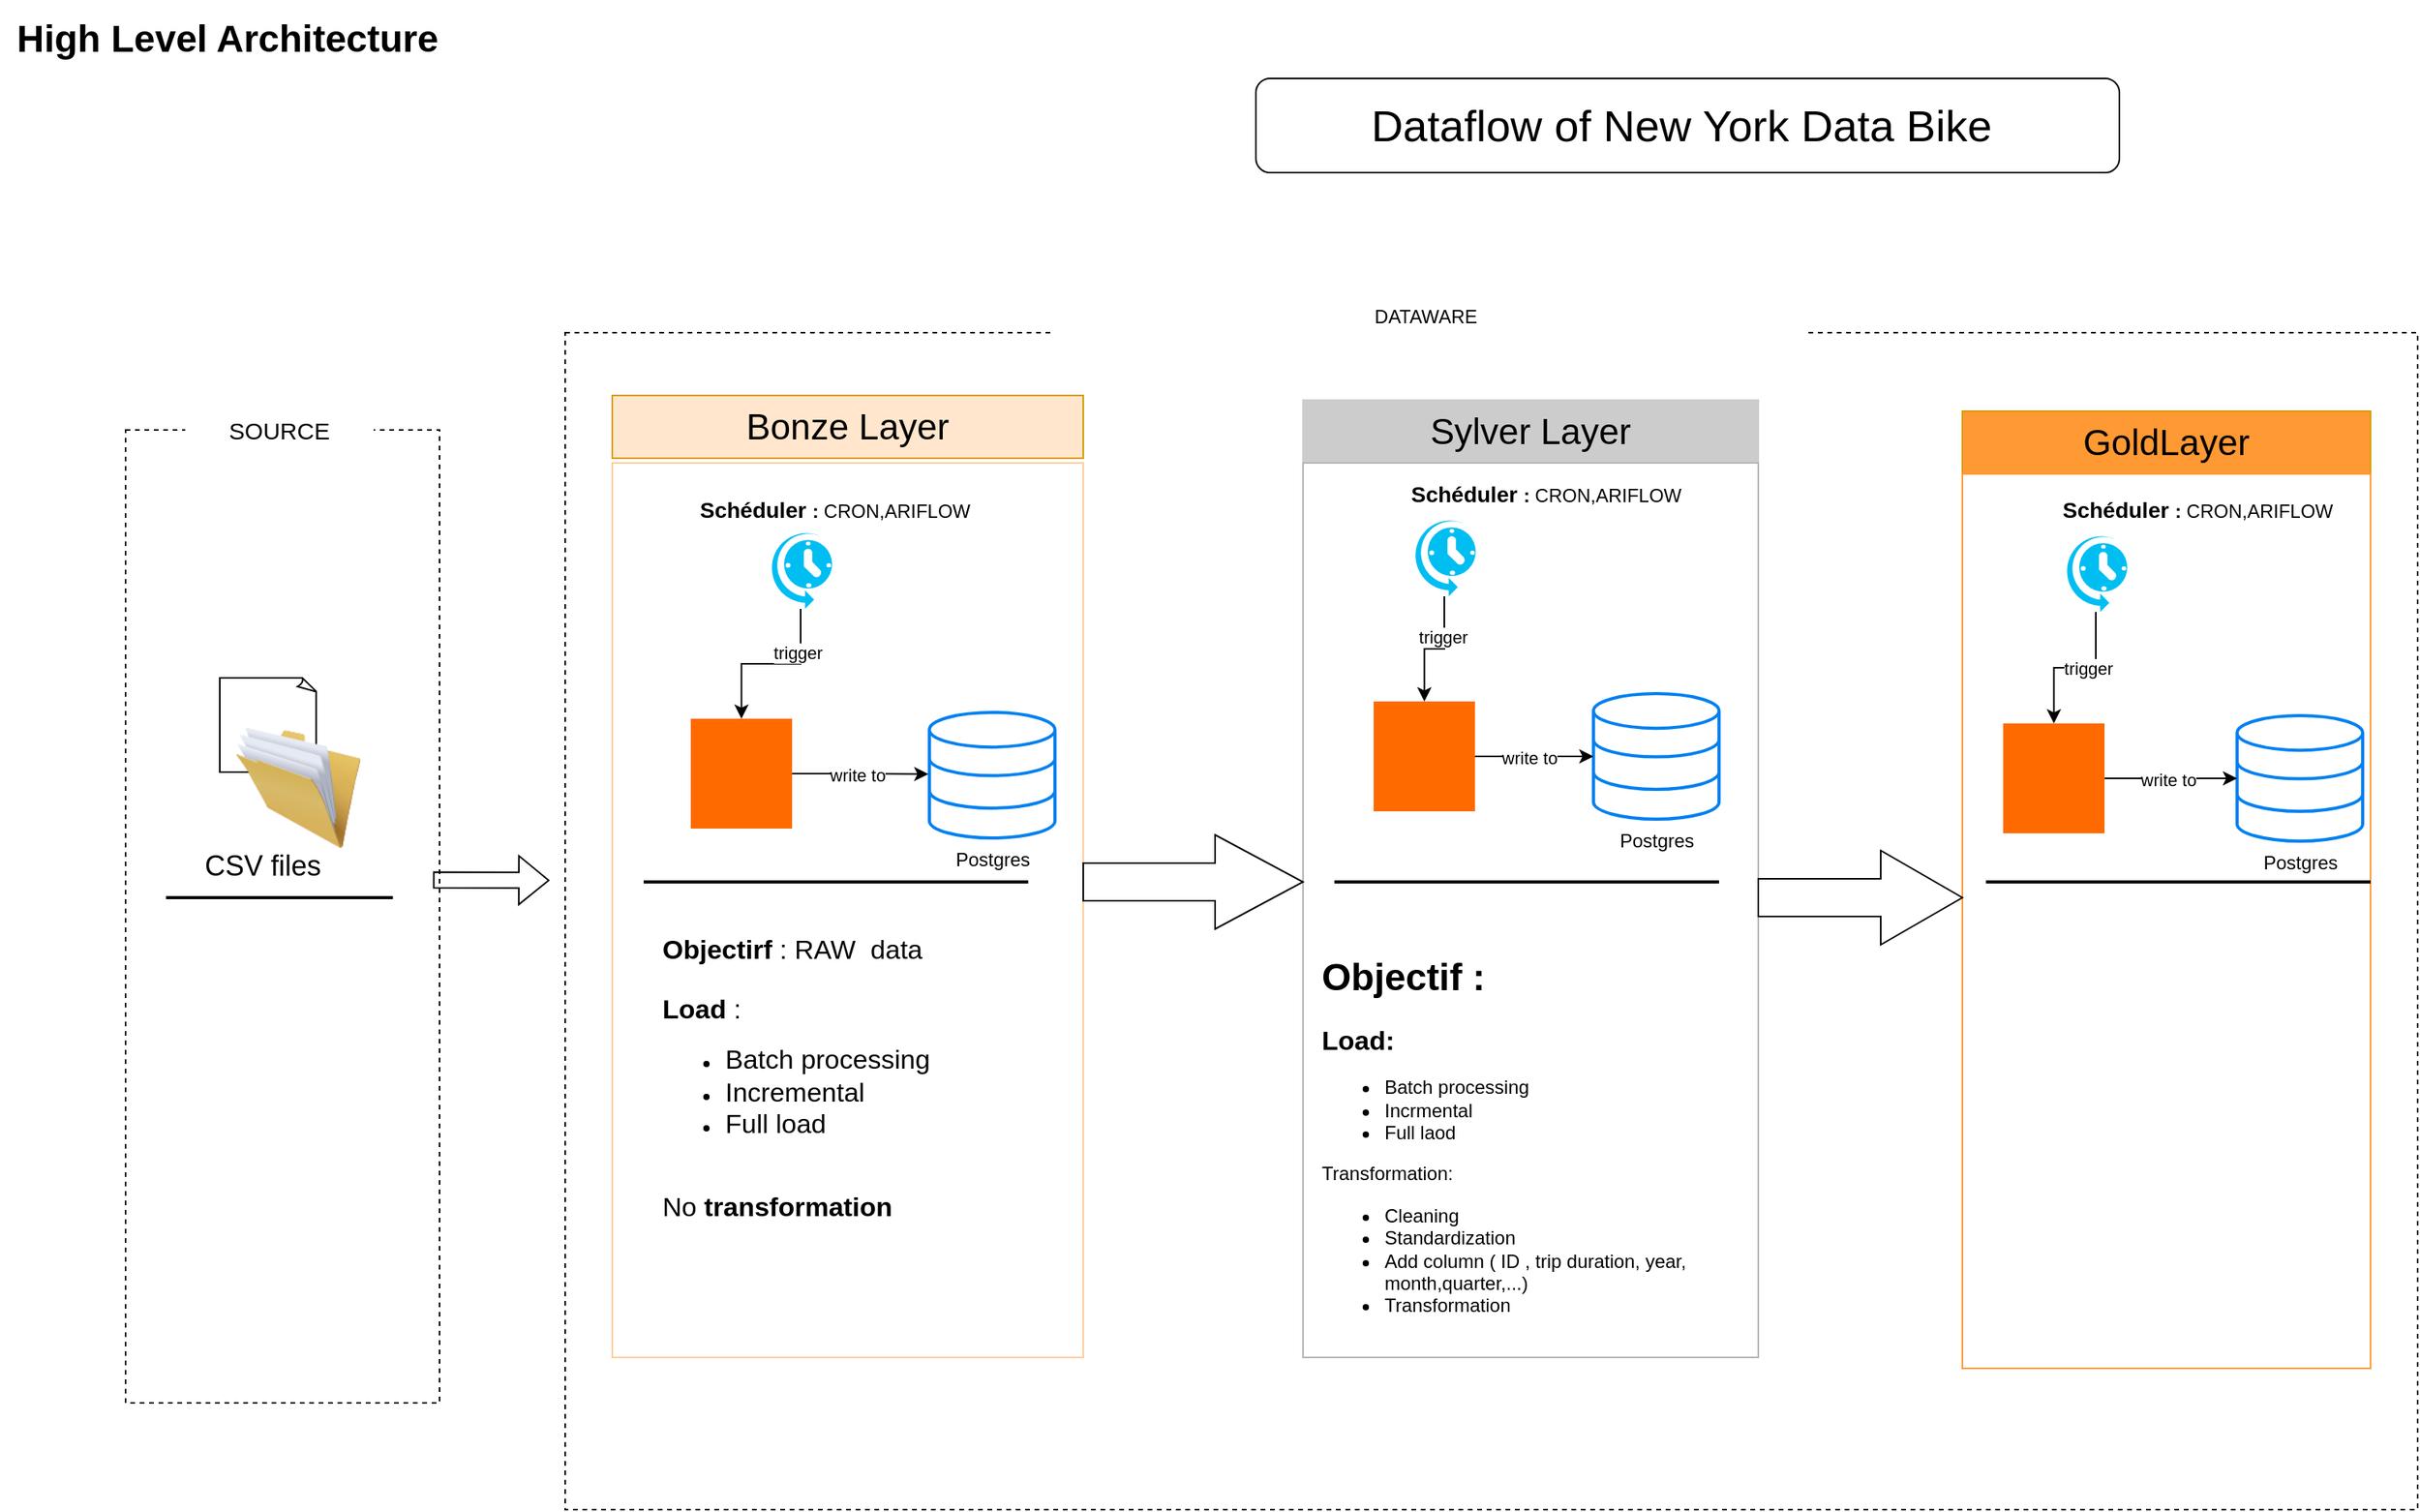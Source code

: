 <mxfile version="26.0.13">
  <diagram name="Page-1" id="OFBWecaAKtk5CJDf3zRL">
    <mxGraphModel dx="1260" dy="680" grid="1" gridSize="10" guides="1" tooltips="1" connect="1" arrows="1" fold="1" page="1" pageScale="1" pageWidth="850" pageHeight="1100" math="0" shadow="0">
      <root>
        <mxCell id="0" />
        <mxCell id="1" parent="0" />
        <mxCell id="mAqsjrp67REmecemeNA1-7" value="&lt;font style=&quot;font-size: 28px;&quot;&gt;Dataflow of New York Data Bike&amp;nbsp;&lt;/font&gt;" style="rounded=1;whiteSpace=wrap;html=1;fillColor=default;gradientColor=none;fillStyle=hatch;" parent="1" vertex="1">
          <mxGeometry x="800" y="78" width="550" height="60" as="geometry" />
        </mxCell>
        <mxCell id="mAqsjrp67REmecemeNA1-12" value="&lt;font style=&quot;font-size: 24px;&quot;&gt;&lt;b style=&quot;&quot;&gt;High Level Architecture&lt;/b&gt;&lt;/font&gt;" style="text;html=1;align=center;verticalAlign=middle;whiteSpace=wrap;rounded=0;" parent="1" vertex="1">
          <mxGeometry y="28" width="290" height="50" as="geometry" />
        </mxCell>
        <mxCell id="mAqsjrp67REmecemeNA1-14" value="" style="rounded=0;whiteSpace=wrap;html=1;dashed=1;fillColor=none;" parent="1" vertex="1">
          <mxGeometry x="360" y="240" width="1180" height="750" as="geometry" />
        </mxCell>
        <mxCell id="mAqsjrp67REmecemeNA1-16" value="DATAWARE&amp;nbsp;" style="rounded=1;whiteSpace=wrap;html=1;fillColor=default;dashed=1;strokeColor=none;" parent="1" vertex="1">
          <mxGeometry x="670" y="200" width="480" height="60" as="geometry" />
        </mxCell>
        <mxCell id="mAqsjrp67REmecemeNA1-20" value="" style="rounded=0;whiteSpace=wrap;html=1;dashed=1;strokeColor=light-dark(#080707, #ededed);fillColor=none;" parent="1" vertex="1">
          <mxGeometry x="80" y="302" width="200" height="620" as="geometry" />
        </mxCell>
        <mxCell id="mAqsjrp67REmecemeNA1-21" value="&lt;font style=&quot;font-size: 15px;&quot;&gt;SOURCE&lt;/font&gt;" style="rounded=0;whiteSpace=wrap;html=1;strokeColor=none;" parent="1" vertex="1">
          <mxGeometry x="118" y="272" width="120" height="60" as="geometry" />
        </mxCell>
        <mxCell id="mAqsjrp67REmecemeNA1-26" value="&lt;font style=&quot;font-size: 23px;&quot;&gt;Bonze Layer&lt;/font&gt;" style="rounded=0;whiteSpace=wrap;html=1;fillColor=#ffe6cc;strokeColor=#d79b00;" parent="1" vertex="1">
          <mxGeometry x="390" y="280" width="300" height="40" as="geometry" />
        </mxCell>
        <mxCell id="mAqsjrp67REmecemeNA1-27" value="" style="rounded=0;whiteSpace=wrap;html=1;fillColor=none;strokeColor=#FFCC99;" parent="1" vertex="1">
          <mxGeometry x="390" y="323" width="300" height="570" as="geometry" />
        </mxCell>
        <mxCell id="mAqsjrp67REmecemeNA1-30" value="&lt;font style=&quot;font-size: 23px;&quot;&gt;Sylver Layer&lt;/font&gt;" style="rounded=0;whiteSpace=wrap;html=1;fillColor=#CCCCCC;strokeColor=#CCCCCC;" parent="1" vertex="1">
          <mxGeometry x="830" y="283" width="290" height="40" as="geometry" />
        </mxCell>
        <mxCell id="mAqsjrp67REmecemeNA1-31" value="" style="rounded=0;whiteSpace=wrap;html=1;fillColor=none;strokeColor=#B3B3B3;" parent="1" vertex="1">
          <mxGeometry x="830" y="323" width="290" height="570" as="geometry" />
        </mxCell>
        <mxCell id="mAqsjrp67REmecemeNA1-32" value="&lt;font style=&quot;font-size: 23px;&quot;&gt;GoldLayer&lt;/font&gt;" style="rounded=0;whiteSpace=wrap;html=1;fillColor=#FF9933;strokeColor=#d79b00;" parent="1" vertex="1">
          <mxGeometry x="1250" y="290" width="260" height="40" as="geometry" />
        </mxCell>
        <mxCell id="mAqsjrp67REmecemeNA1-33" value="" style="rounded=0;whiteSpace=wrap;html=1;fillColor=none;strokeColor=#FF9933;" parent="1" vertex="1">
          <mxGeometry x="1250" y="330" width="260" height="570" as="geometry" />
        </mxCell>
        <mxCell id="mAqsjrp67REmecemeNA1-34" value="" style="whiteSpace=wrap;html=1;shape=mxgraph.basic.document" parent="1" vertex="1">
          <mxGeometry x="140" y="460" width="62" height="60" as="geometry" />
        </mxCell>
        <mxCell id="mAqsjrp67REmecemeNA1-35" value="" style="image;html=1;image=img/lib/clip_art/general/Full_Folder_128x128.png" parent="1" vertex="1">
          <mxGeometry x="150" y="490" width="80" height="80" as="geometry" />
        </mxCell>
        <mxCell id="mAqsjrp67REmecemeNA1-36" value="&lt;font style=&quot;font-size: 18px;&quot;&gt;CSV files&lt;/font&gt;" style="text;html=1;align=center;verticalAlign=middle;whiteSpace=wrap;rounded=0;" parent="1" vertex="1">
          <mxGeometry x="115" y="560" width="105" height="40" as="geometry" />
        </mxCell>
        <mxCell id="mAqsjrp67REmecemeNA1-43" value="" style="shape=flexArrow;endArrow=classic;html=1;rounded=0;exitX=0.979;exitY=0.406;exitDx=0;exitDy=0;exitPerimeter=0;" parent="1" edge="1">
          <mxGeometry width="50" height="50" relative="1" as="geometry">
            <mxPoint x="275.8" y="588.72" as="sourcePoint" />
            <mxPoint x="350" y="589" as="targetPoint" />
          </mxGeometry>
        </mxCell>
        <mxCell id="mAqsjrp67REmecemeNA1-44" value="" style="shape=singleArrow;whiteSpace=wrap;html=1;arrowWidth=0.4;arrowSize=0.4;fillColor=none;strokeColor=#000000;rounded=0;" parent="1" vertex="1">
          <mxGeometry x="690" y="560" width="140" height="60" as="geometry" />
        </mxCell>
        <mxCell id="mAqsjrp67REmecemeNA1-46" value="" style="shape=singleArrow;whiteSpace=wrap;html=1;arrowWidth=0.4;arrowSize=0.4;fillColor=none;strokeColor=#000000;rounded=0;" parent="1" vertex="1">
          <mxGeometry x="1120" y="570" width="130" height="60" as="geometry" />
        </mxCell>
        <mxCell id="mAqsjrp67REmecemeNA1-49" value="Postgres" style="html=1;verticalLabelPosition=bottom;align=center;labelBackgroundColor=#ffffff;verticalAlign=top;strokeWidth=2;strokeColor=#0080F0;shadow=0;dashed=0;shape=mxgraph.ios7.icons.data;" parent="1" vertex="1">
          <mxGeometry x="592" y="482" width="80" height="80" as="geometry" />
        </mxCell>
        <mxCell id="mAqsjrp67REmecemeNA1-52" value="" style="line;strokeWidth=2;html=1;" parent="1" vertex="1">
          <mxGeometry x="410" y="585" width="245" height="10" as="geometry" />
        </mxCell>
        <mxCell id="mAqsjrp67REmecemeNA1-53" value="" style="line;strokeWidth=2;html=1;" parent="1" vertex="1">
          <mxGeometry x="850" y="585" width="245" height="10" as="geometry" />
        </mxCell>
        <mxCell id="mAqsjrp67REmecemeNA1-54" value="" style="line;strokeWidth=2;html=1;" parent="1" vertex="1">
          <mxGeometry x="1265" y="585" width="245" height="10" as="geometry" />
        </mxCell>
        <mxCell id="mAqsjrp67REmecemeNA1-55" value="&lt;h1 style=&quot;margin-top: 0px;&quot;&gt;&lt;font style=&quot;font-size: 17px;&quot;&gt;Objectirf &lt;/font&gt;&lt;font style=&quot;font-size: 17px; font-weight: normal;&quot;&gt;: RAW&amp;nbsp; data&amp;nbsp;&lt;/font&gt;&lt;/h1&gt;&lt;div&gt;&lt;font style=&quot;font-size: 17px;&quot;&gt;&lt;b&gt;Load &lt;/b&gt;&lt;/font&gt;&lt;font style=&quot;font-size: 17px; font-weight: normal;&quot;&gt;:&lt;/font&gt;&lt;/div&gt;&lt;div&gt;&lt;ul&gt;&lt;li&gt;&lt;span style=&quot;font-size: 17px; background-color: transparent; color: light-dark(rgb(0, 0, 0), rgb(255, 255, 255));&quot;&gt;Batch processing&lt;/span&gt;&lt;/li&gt;&lt;li&gt;&lt;span style=&quot;font-size: 17px; background-color: transparent; color: light-dark(rgb(0, 0, 0), rgb(255, 255, 255));&quot;&gt;Incremental&amp;nbsp;&lt;/span&gt;&lt;/li&gt;&lt;li&gt;&lt;font style=&quot;background-color: transparent; color: light-dark(rgb(0, 0, 0), rgb(255, 255, 255)); font-size: 17px;&quot;&gt;Full load&lt;span style=&quot;white-space: pre;&quot;&gt;&#x9;&lt;/span&gt;&lt;/font&gt;&lt;span style=&quot;background-color: transparent; color: light-dark(rgb(0, 0, 0), rgb(255, 255, 255)); font-size: 17px; white-space: pre;&quot;&gt;&#x9;&lt;/span&gt;&lt;span style=&quot;background-color: transparent; color: light-dark(rgb(0, 0, 0), rgb(255, 255, 255)); font-size: 17px; white-space: pre;&quot;&gt;&#x9;&lt;/span&gt;&lt;/li&gt;&lt;/ul&gt;&lt;/div&gt;&lt;div&gt;&lt;font style=&quot;font-size: 17px; font-weight: normal;&quot;&gt;&lt;br&gt;&lt;/font&gt;&lt;/div&gt;&lt;div&gt;&lt;font style=&quot;font-size: 17px; font-weight: normal;&quot;&gt;No &lt;/font&gt;&lt;font style=&quot;font-size: 17px;&quot;&gt;&lt;b&gt;transformation&amp;nbsp;&lt;/b&gt;&lt;/font&gt;&lt;/div&gt;&lt;div&gt;&lt;font style=&quot;font-size: 17px; font-weight: normal;&quot;&gt;&lt;br&gt;&lt;/font&gt;&lt;/div&gt;" style="text;html=1;whiteSpace=wrap;overflow=hidden;rounded=0;" parent="1" vertex="1">
          <mxGeometry x="420" y="610" width="250" height="220" as="geometry" />
        </mxCell>
        <mxCell id="mAqsjrp67REmecemeNA1-61" value="" style="edgeStyle=orthogonalEdgeStyle;rounded=0;orthogonalLoop=1;jettySize=auto;html=1;entryX=-0.008;entryY=0.491;entryDx=0;entryDy=0;entryPerimeter=0;" parent="1" source="mAqsjrp67REmecemeNA1-58" target="mAqsjrp67REmecemeNA1-49" edge="1">
          <mxGeometry relative="1" as="geometry">
            <mxPoint x="572" y="483" as="targetPoint" />
          </mxGeometry>
        </mxCell>
        <mxCell id="vbNbsZjijx61UtuoU1J0-12" value="write to" style="edgeLabel;html=1;align=center;verticalAlign=middle;resizable=0;points=[];" vertex="1" connectable="0" parent="mAqsjrp67REmecemeNA1-61">
          <mxGeometry x="-0.061" y="-1" relative="1" as="geometry">
            <mxPoint as="offset" />
          </mxGeometry>
        </mxCell>
        <mxCell id="mAqsjrp67REmecemeNA1-58" value="" style="points=[];aspect=fixed;html=1;align=center;shadow=0;dashed=0;fillColor=#FF6A00;strokeColor=none;shape=mxgraph.alibaba_cloud.spark_data_insights;" parent="1" vertex="1">
          <mxGeometry x="440" y="486" width="64.55" height="70" as="geometry" />
        </mxCell>
        <mxCell id="mAqsjrp67REmecemeNA1-66" value="" style="line;strokeWidth=2;html=1;" parent="1" vertex="1">
          <mxGeometry x="105.75" y="595" width="144.5" height="10" as="geometry" />
        </mxCell>
        <mxCell id="mAqsjrp67REmecemeNA1-68" value="Postgres" style="html=1;verticalLabelPosition=bottom;align=center;labelBackgroundColor=#ffffff;verticalAlign=top;strokeWidth=2;strokeColor=#0080F0;shadow=0;dashed=0;shape=mxgraph.ios7.icons.data;" parent="1" vertex="1">
          <mxGeometry x="1015" y="470" width="80" height="80" as="geometry" />
        </mxCell>
        <mxCell id="mAqsjrp67REmecemeNA1-81" value="" style="edgeStyle=orthogonalEdgeStyle;rounded=0;orthogonalLoop=1;jettySize=auto;html=1;" parent="1" source="mAqsjrp67REmecemeNA1-70" target="mAqsjrp67REmecemeNA1-68" edge="1">
          <mxGeometry relative="1" as="geometry" />
        </mxCell>
        <mxCell id="vbNbsZjijx61UtuoU1J0-14" value="write to" style="edgeLabel;html=1;align=center;verticalAlign=middle;resizable=0;points=[];" vertex="1" connectable="0" parent="mAqsjrp67REmecemeNA1-81">
          <mxGeometry x="-0.101" y="-1" relative="1" as="geometry">
            <mxPoint as="offset" />
          </mxGeometry>
        </mxCell>
        <mxCell id="mAqsjrp67REmecemeNA1-70" value="" style="points=[];aspect=fixed;html=1;align=center;shadow=0;dashed=0;fillColor=#FF6A00;strokeColor=none;shape=mxgraph.alibaba_cloud.spark_data_insights;" parent="1" vertex="1">
          <mxGeometry x="875" y="475" width="64.55" height="70" as="geometry" />
        </mxCell>
        <mxCell id="mAqsjrp67REmecemeNA1-76" value="Postgres" style="html=1;verticalLabelPosition=bottom;align=center;labelBackgroundColor=#ffffff;verticalAlign=top;strokeWidth=2;strokeColor=#0080F0;shadow=0;dashed=0;shape=mxgraph.ios7.icons.data;" parent="1" vertex="1">
          <mxGeometry x="1425" y="484" width="80" height="80" as="geometry" />
        </mxCell>
        <mxCell id="mAqsjrp67REmecemeNA1-80" value="" style="edgeStyle=orthogonalEdgeStyle;rounded=0;orthogonalLoop=1;jettySize=auto;html=1;" parent="1" source="mAqsjrp67REmecemeNA1-77" target="mAqsjrp67REmecemeNA1-76" edge="1">
          <mxGeometry relative="1" as="geometry" />
        </mxCell>
        <mxCell id="vbNbsZjijx61UtuoU1J0-19" value="write to" style="edgeLabel;html=1;align=center;verticalAlign=middle;resizable=0;points=[];" vertex="1" connectable="0" parent="mAqsjrp67REmecemeNA1-80">
          <mxGeometry x="-0.052" y="-1" relative="1" as="geometry">
            <mxPoint as="offset" />
          </mxGeometry>
        </mxCell>
        <mxCell id="mAqsjrp67REmecemeNA1-77" value="" style="points=[];aspect=fixed;html=1;align=center;shadow=0;dashed=0;fillColor=#FF6A00;strokeColor=none;shape=mxgraph.alibaba_cloud.spark_data_insights;" parent="1" vertex="1">
          <mxGeometry x="1276" y="489" width="64.55" height="70" as="geometry" />
        </mxCell>
        <mxCell id="mAqsjrp67REmecemeNA1-82" value="&lt;h1 style=&quot;margin-top: 0px;&quot;&gt;Objectif :&amp;nbsp;&lt;/h1&gt;&lt;p&gt;&lt;b&gt;&lt;font style=&quot;font-size: 17px;&quot;&gt;Load:&lt;/font&gt;&lt;/b&gt;&amp;nbsp;&lt;/p&gt;&lt;p&gt;&lt;/p&gt;&lt;ul&gt;&lt;li&gt;Batch processing&lt;/li&gt;&lt;li&gt;Incrmental&lt;/li&gt;&lt;li&gt;Full laod&lt;/li&gt;&lt;/ul&gt;&lt;div&gt;Transformation:&lt;/div&gt;&lt;div&gt;&lt;ul&gt;&lt;li&gt;Cleaning&lt;/li&gt;&lt;li&gt;Standardization&lt;/li&gt;&lt;li&gt;Add column ( ID , trip duration, year, month,quarter,...)&lt;/li&gt;&lt;li&gt;Transformation&lt;/li&gt;&lt;/ul&gt;&lt;/div&gt;&lt;p&gt;&lt;/p&gt;" style="text;html=1;whiteSpace=wrap;overflow=hidden;rounded=0;" parent="1" vertex="1">
          <mxGeometry x="840" y="630" width="270" height="240" as="geometry" />
        </mxCell>
        <mxCell id="vbNbsZjijx61UtuoU1J0-10" value="" style="edgeStyle=orthogonalEdgeStyle;rounded=0;orthogonalLoop=1;jettySize=auto;html=1;" edge="1" parent="1" source="vbNbsZjijx61UtuoU1J0-1" target="mAqsjrp67REmecemeNA1-58">
          <mxGeometry relative="1" as="geometry" />
        </mxCell>
        <mxCell id="vbNbsZjijx61UtuoU1J0-11" value="trigger" style="edgeLabel;html=1;align=center;verticalAlign=middle;resizable=0;points=[];" vertex="1" connectable="0" parent="vbNbsZjijx61UtuoU1J0-10">
          <mxGeometry x="-0.483" y="-2" relative="1" as="geometry">
            <mxPoint as="offset" />
          </mxGeometry>
        </mxCell>
        <mxCell id="vbNbsZjijx61UtuoU1J0-1" value="" style="verticalLabelPosition=bottom;html=1;verticalAlign=top;align=center;strokeColor=none;fillColor=#00BEF2;shape=mxgraph.azure.scheduler;pointerEvents=1;" vertex="1" parent="1">
          <mxGeometry x="490" y="366" width="40" height="50" as="geometry" />
        </mxCell>
        <mxCell id="vbNbsZjijx61UtuoU1J0-8" value="" style="edgeStyle=orthogonalEdgeStyle;rounded=0;orthogonalLoop=1;jettySize=auto;html=1;" edge="1" parent="1" source="vbNbsZjijx61UtuoU1J0-5" target="mAqsjrp67REmecemeNA1-70">
          <mxGeometry relative="1" as="geometry" />
        </mxCell>
        <mxCell id="vbNbsZjijx61UtuoU1J0-13" value="trigger" style="edgeLabel;html=1;align=center;verticalAlign=middle;resizable=0;points=[];" vertex="1" connectable="0" parent="vbNbsZjijx61UtuoU1J0-8">
          <mxGeometry x="-0.347" y="-1" relative="1" as="geometry">
            <mxPoint as="offset" />
          </mxGeometry>
        </mxCell>
        <mxCell id="vbNbsZjijx61UtuoU1J0-5" value="" style="verticalLabelPosition=bottom;html=1;verticalAlign=top;align=center;strokeColor=none;fillColor=#00BEF2;shape=mxgraph.azure.scheduler;pointerEvents=1;" vertex="1" parent="1">
          <mxGeometry x="900" y="358" width="40" height="50" as="geometry" />
        </mxCell>
        <mxCell id="vbNbsZjijx61UtuoU1J0-6" value="&lt;b&gt;&lt;font style=&quot;font-size: 14px;&quot;&gt;Schéduler &lt;/font&gt;: &lt;/b&gt;CRON,ARIFLOW" style="text;html=1;align=center;verticalAlign=middle;whiteSpace=wrap;rounded=0;" vertex="1" parent="1">
          <mxGeometry x="890" y="328" width="190" height="30" as="geometry" />
        </mxCell>
        <mxCell id="vbNbsZjijx61UtuoU1J0-9" value="&lt;b&gt;&lt;font style=&quot;font-size: 14px;&quot;&gt;Schéduler &lt;/font&gt;: &lt;/b&gt;CRON,ARIFLOW" style="text;html=1;align=center;verticalAlign=middle;whiteSpace=wrap;rounded=0;" vertex="1" parent="1">
          <mxGeometry x="437" y="338" width="190" height="30" as="geometry" />
        </mxCell>
        <mxCell id="vbNbsZjijx61UtuoU1J0-17" value="" style="edgeStyle=orthogonalEdgeStyle;rounded=0;orthogonalLoop=1;jettySize=auto;html=1;" edge="1" parent="1" source="vbNbsZjijx61UtuoU1J0-15" target="mAqsjrp67REmecemeNA1-77">
          <mxGeometry relative="1" as="geometry" />
        </mxCell>
        <mxCell id="vbNbsZjijx61UtuoU1J0-18" value="trigger" style="edgeLabel;html=1;align=center;verticalAlign=middle;resizable=0;points=[];" vertex="1" connectable="0" parent="vbNbsZjijx61UtuoU1J0-17">
          <mxGeometry x="-0.162" relative="1" as="geometry">
            <mxPoint as="offset" />
          </mxGeometry>
        </mxCell>
        <mxCell id="vbNbsZjijx61UtuoU1J0-15" value="" style="verticalLabelPosition=bottom;html=1;verticalAlign=top;align=center;strokeColor=none;fillColor=#00BEF2;shape=mxgraph.azure.scheduler;pointerEvents=1;" vertex="1" parent="1">
          <mxGeometry x="1315" y="368" width="40" height="50" as="geometry" />
        </mxCell>
        <mxCell id="vbNbsZjijx61UtuoU1J0-16" value="&lt;b&gt;&lt;font style=&quot;font-size: 14px;&quot;&gt;Schéduler &lt;/font&gt;: &lt;/b&gt;CRON,ARIFLOW" style="text;html=1;align=center;verticalAlign=middle;whiteSpace=wrap;rounded=0;" vertex="1" parent="1">
          <mxGeometry x="1305" y="338" width="190" height="30" as="geometry" />
        </mxCell>
      </root>
    </mxGraphModel>
  </diagram>
</mxfile>
